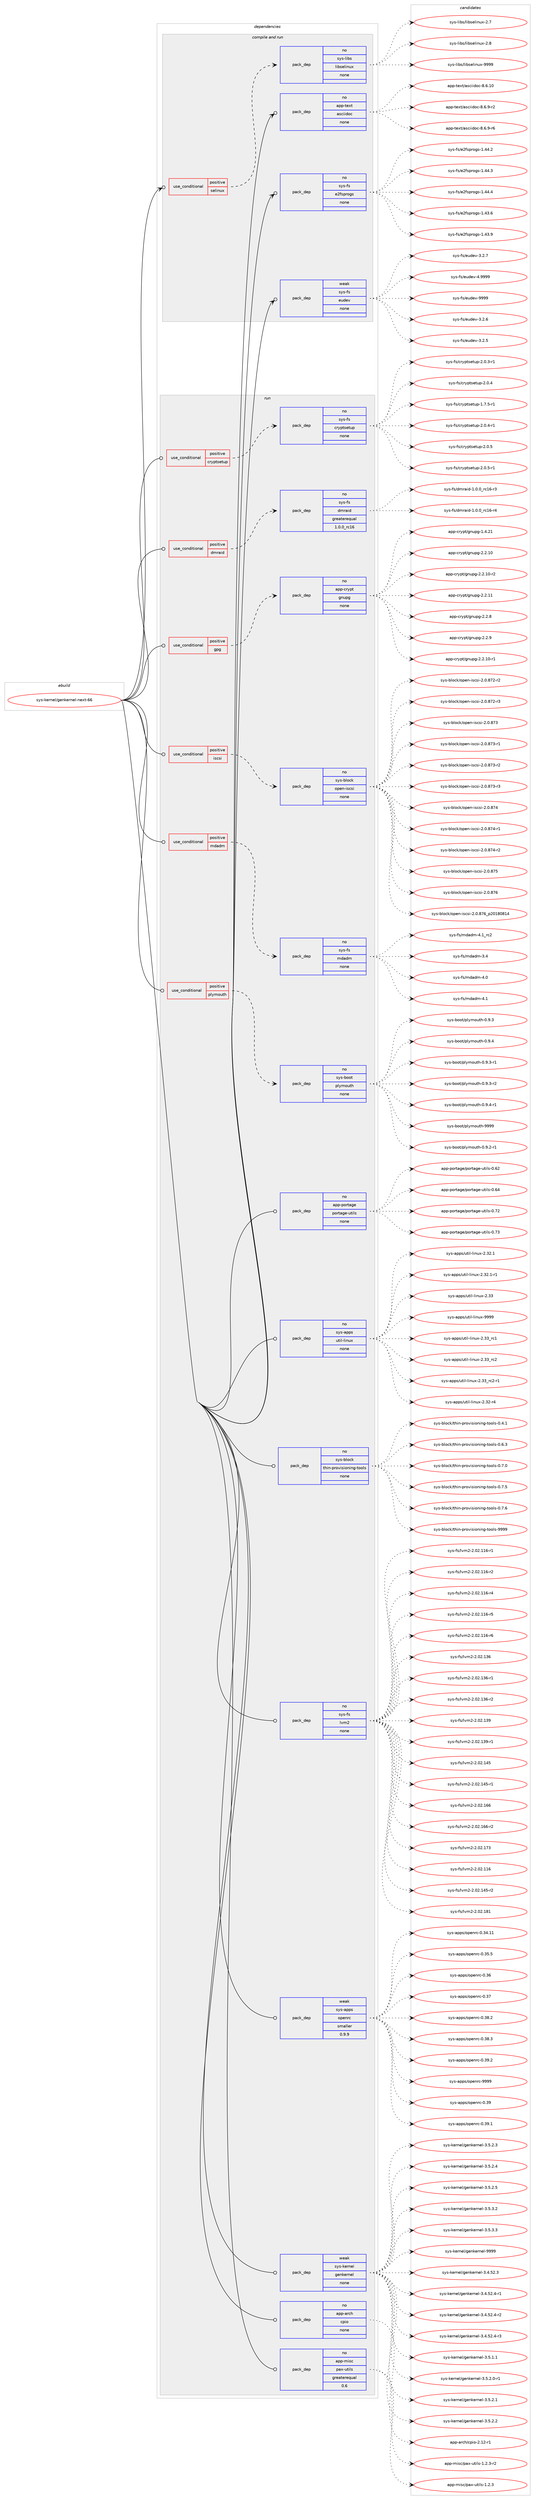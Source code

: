 digraph prolog {

# *************
# Graph options
# *************

newrank=true;
concentrate=true;
compound=true;
graph [rankdir=LR,fontname=Helvetica,fontsize=10,ranksep=1.5];#, ranksep=2.5, nodesep=0.2];
edge  [arrowhead=vee];
node  [fontname=Helvetica,fontsize=10];

# **********
# The ebuild
# **********

subgraph cluster_leftcol {
color=gray;
rank=same;
label=<<i>ebuild</i>>;
id [label="sys-kernel/genkernel-next-66", color=red, width=4, href="../sys-kernel/genkernel-next-66.svg"];
}

# ****************
# The dependencies
# ****************

subgraph cluster_midcol {
color=gray;
label=<<i>dependencies</i>>;
subgraph cluster_compile {
fillcolor="#eeeeee";
style=filled;
label=<<i>compile</i>>;
}
subgraph cluster_compileandrun {
fillcolor="#eeeeee";
style=filled;
label=<<i>compile and run</i>>;
subgraph cond1283 {
dependency7284 [label=<<TABLE BORDER="0" CELLBORDER="1" CELLSPACING="0" CELLPADDING="4"><TR><TD ROWSPAN="3" CELLPADDING="10">use_conditional</TD></TR><TR><TD>positive</TD></TR><TR><TD>selinux</TD></TR></TABLE>>, shape=none, color=red];
subgraph pack5817 {
dependency7285 [label=<<TABLE BORDER="0" CELLBORDER="1" CELLSPACING="0" CELLPADDING="4" WIDTH="220"><TR><TD ROWSPAN="6" CELLPADDING="30">pack_dep</TD></TR><TR><TD WIDTH="110">no</TD></TR><TR><TD>sys-libs</TD></TR><TR><TD>libselinux</TD></TR><TR><TD>none</TD></TR><TR><TD></TD></TR></TABLE>>, shape=none, color=blue];
}
dependency7284:e -> dependency7285:w [weight=20,style="dashed",arrowhead="vee"];
}
id:e -> dependency7284:w [weight=20,style="solid",arrowhead="odotvee"];
subgraph pack5818 {
dependency7286 [label=<<TABLE BORDER="0" CELLBORDER="1" CELLSPACING="0" CELLPADDING="4" WIDTH="220"><TR><TD ROWSPAN="6" CELLPADDING="30">pack_dep</TD></TR><TR><TD WIDTH="110">no</TD></TR><TR><TD>app-text</TD></TR><TR><TD>asciidoc</TD></TR><TR><TD>none</TD></TR><TR><TD></TD></TR></TABLE>>, shape=none, color=blue];
}
id:e -> dependency7286:w [weight=20,style="solid",arrowhead="odotvee"];
subgraph pack5819 {
dependency7287 [label=<<TABLE BORDER="0" CELLBORDER="1" CELLSPACING="0" CELLPADDING="4" WIDTH="220"><TR><TD ROWSPAN="6" CELLPADDING="30">pack_dep</TD></TR><TR><TD WIDTH="110">no</TD></TR><TR><TD>sys-fs</TD></TR><TR><TD>e2fsprogs</TD></TR><TR><TD>none</TD></TR><TR><TD></TD></TR></TABLE>>, shape=none, color=blue];
}
id:e -> dependency7287:w [weight=20,style="solid",arrowhead="odotvee"];
subgraph pack5820 {
dependency7288 [label=<<TABLE BORDER="0" CELLBORDER="1" CELLSPACING="0" CELLPADDING="4" WIDTH="220"><TR><TD ROWSPAN="6" CELLPADDING="30">pack_dep</TD></TR><TR><TD WIDTH="110">weak</TD></TR><TR><TD>sys-fs</TD></TR><TR><TD>eudev</TD></TR><TR><TD>none</TD></TR><TR><TD></TD></TR></TABLE>>, shape=none, color=blue];
}
id:e -> dependency7288:w [weight=20,style="solid",arrowhead="odotvee"];
}
subgraph cluster_run {
fillcolor="#eeeeee";
style=filled;
label=<<i>run</i>>;
subgraph cond1284 {
dependency7289 [label=<<TABLE BORDER="0" CELLBORDER="1" CELLSPACING="0" CELLPADDING="4"><TR><TD ROWSPAN="3" CELLPADDING="10">use_conditional</TD></TR><TR><TD>positive</TD></TR><TR><TD>cryptsetup</TD></TR></TABLE>>, shape=none, color=red];
subgraph pack5821 {
dependency7290 [label=<<TABLE BORDER="0" CELLBORDER="1" CELLSPACING="0" CELLPADDING="4" WIDTH="220"><TR><TD ROWSPAN="6" CELLPADDING="30">pack_dep</TD></TR><TR><TD WIDTH="110">no</TD></TR><TR><TD>sys-fs</TD></TR><TR><TD>cryptsetup</TD></TR><TR><TD>none</TD></TR><TR><TD></TD></TR></TABLE>>, shape=none, color=blue];
}
dependency7289:e -> dependency7290:w [weight=20,style="dashed",arrowhead="vee"];
}
id:e -> dependency7289:w [weight=20,style="solid",arrowhead="odot"];
subgraph cond1285 {
dependency7291 [label=<<TABLE BORDER="0" CELLBORDER="1" CELLSPACING="0" CELLPADDING="4"><TR><TD ROWSPAN="3" CELLPADDING="10">use_conditional</TD></TR><TR><TD>positive</TD></TR><TR><TD>dmraid</TD></TR></TABLE>>, shape=none, color=red];
subgraph pack5822 {
dependency7292 [label=<<TABLE BORDER="0" CELLBORDER="1" CELLSPACING="0" CELLPADDING="4" WIDTH="220"><TR><TD ROWSPAN="6" CELLPADDING="30">pack_dep</TD></TR><TR><TD WIDTH="110">no</TD></TR><TR><TD>sys-fs</TD></TR><TR><TD>dmraid</TD></TR><TR><TD>greaterequal</TD></TR><TR><TD>1.0.0_rc16</TD></TR></TABLE>>, shape=none, color=blue];
}
dependency7291:e -> dependency7292:w [weight=20,style="dashed",arrowhead="vee"];
}
id:e -> dependency7291:w [weight=20,style="solid",arrowhead="odot"];
subgraph cond1286 {
dependency7293 [label=<<TABLE BORDER="0" CELLBORDER="1" CELLSPACING="0" CELLPADDING="4"><TR><TD ROWSPAN="3" CELLPADDING="10">use_conditional</TD></TR><TR><TD>positive</TD></TR><TR><TD>gpg</TD></TR></TABLE>>, shape=none, color=red];
subgraph pack5823 {
dependency7294 [label=<<TABLE BORDER="0" CELLBORDER="1" CELLSPACING="0" CELLPADDING="4" WIDTH="220"><TR><TD ROWSPAN="6" CELLPADDING="30">pack_dep</TD></TR><TR><TD WIDTH="110">no</TD></TR><TR><TD>app-crypt</TD></TR><TR><TD>gnupg</TD></TR><TR><TD>none</TD></TR><TR><TD></TD></TR></TABLE>>, shape=none, color=blue];
}
dependency7293:e -> dependency7294:w [weight=20,style="dashed",arrowhead="vee"];
}
id:e -> dependency7293:w [weight=20,style="solid",arrowhead="odot"];
subgraph cond1287 {
dependency7295 [label=<<TABLE BORDER="0" CELLBORDER="1" CELLSPACING="0" CELLPADDING="4"><TR><TD ROWSPAN="3" CELLPADDING="10">use_conditional</TD></TR><TR><TD>positive</TD></TR><TR><TD>iscsi</TD></TR></TABLE>>, shape=none, color=red];
subgraph pack5824 {
dependency7296 [label=<<TABLE BORDER="0" CELLBORDER="1" CELLSPACING="0" CELLPADDING="4" WIDTH="220"><TR><TD ROWSPAN="6" CELLPADDING="30">pack_dep</TD></TR><TR><TD WIDTH="110">no</TD></TR><TR><TD>sys-block</TD></TR><TR><TD>open-iscsi</TD></TR><TR><TD>none</TD></TR><TR><TD></TD></TR></TABLE>>, shape=none, color=blue];
}
dependency7295:e -> dependency7296:w [weight=20,style="dashed",arrowhead="vee"];
}
id:e -> dependency7295:w [weight=20,style="solid",arrowhead="odot"];
subgraph cond1288 {
dependency7297 [label=<<TABLE BORDER="0" CELLBORDER="1" CELLSPACING="0" CELLPADDING="4"><TR><TD ROWSPAN="3" CELLPADDING="10">use_conditional</TD></TR><TR><TD>positive</TD></TR><TR><TD>mdadm</TD></TR></TABLE>>, shape=none, color=red];
subgraph pack5825 {
dependency7298 [label=<<TABLE BORDER="0" CELLBORDER="1" CELLSPACING="0" CELLPADDING="4" WIDTH="220"><TR><TD ROWSPAN="6" CELLPADDING="30">pack_dep</TD></TR><TR><TD WIDTH="110">no</TD></TR><TR><TD>sys-fs</TD></TR><TR><TD>mdadm</TD></TR><TR><TD>none</TD></TR><TR><TD></TD></TR></TABLE>>, shape=none, color=blue];
}
dependency7297:e -> dependency7298:w [weight=20,style="dashed",arrowhead="vee"];
}
id:e -> dependency7297:w [weight=20,style="solid",arrowhead="odot"];
subgraph cond1289 {
dependency7299 [label=<<TABLE BORDER="0" CELLBORDER="1" CELLSPACING="0" CELLPADDING="4"><TR><TD ROWSPAN="3" CELLPADDING="10">use_conditional</TD></TR><TR><TD>positive</TD></TR><TR><TD>plymouth</TD></TR></TABLE>>, shape=none, color=red];
subgraph pack5826 {
dependency7300 [label=<<TABLE BORDER="0" CELLBORDER="1" CELLSPACING="0" CELLPADDING="4" WIDTH="220"><TR><TD ROWSPAN="6" CELLPADDING="30">pack_dep</TD></TR><TR><TD WIDTH="110">no</TD></TR><TR><TD>sys-boot</TD></TR><TR><TD>plymouth</TD></TR><TR><TD>none</TD></TR><TR><TD></TD></TR></TABLE>>, shape=none, color=blue];
}
dependency7299:e -> dependency7300:w [weight=20,style="dashed",arrowhead="vee"];
}
id:e -> dependency7299:w [weight=20,style="solid",arrowhead="odot"];
subgraph pack5827 {
dependency7301 [label=<<TABLE BORDER="0" CELLBORDER="1" CELLSPACING="0" CELLPADDING="4" WIDTH="220"><TR><TD ROWSPAN="6" CELLPADDING="30">pack_dep</TD></TR><TR><TD WIDTH="110">no</TD></TR><TR><TD>app-arch</TD></TR><TR><TD>cpio</TD></TR><TR><TD>none</TD></TR><TR><TD></TD></TR></TABLE>>, shape=none, color=blue];
}
id:e -> dependency7301:w [weight=20,style="solid",arrowhead="odot"];
subgraph pack5828 {
dependency7302 [label=<<TABLE BORDER="0" CELLBORDER="1" CELLSPACING="0" CELLPADDING="4" WIDTH="220"><TR><TD ROWSPAN="6" CELLPADDING="30">pack_dep</TD></TR><TR><TD WIDTH="110">no</TD></TR><TR><TD>app-misc</TD></TR><TR><TD>pax-utils</TD></TR><TR><TD>greaterequal</TD></TR><TR><TD>0.6</TD></TR></TABLE>>, shape=none, color=blue];
}
id:e -> dependency7302:w [weight=20,style="solid",arrowhead="odot"];
subgraph pack5829 {
dependency7303 [label=<<TABLE BORDER="0" CELLBORDER="1" CELLSPACING="0" CELLPADDING="4" WIDTH="220"><TR><TD ROWSPAN="6" CELLPADDING="30">pack_dep</TD></TR><TR><TD WIDTH="110">no</TD></TR><TR><TD>app-portage</TD></TR><TR><TD>portage-utils</TD></TR><TR><TD>none</TD></TR><TR><TD></TD></TR></TABLE>>, shape=none, color=blue];
}
id:e -> dependency7303:w [weight=20,style="solid",arrowhead="odot"];
subgraph pack5830 {
dependency7304 [label=<<TABLE BORDER="0" CELLBORDER="1" CELLSPACING="0" CELLPADDING="4" WIDTH="220"><TR><TD ROWSPAN="6" CELLPADDING="30">pack_dep</TD></TR><TR><TD WIDTH="110">no</TD></TR><TR><TD>sys-apps</TD></TR><TR><TD>util-linux</TD></TR><TR><TD>none</TD></TR><TR><TD></TD></TR></TABLE>>, shape=none, color=blue];
}
id:e -> dependency7304:w [weight=20,style="solid",arrowhead="odot"];
subgraph pack5831 {
dependency7305 [label=<<TABLE BORDER="0" CELLBORDER="1" CELLSPACING="0" CELLPADDING="4" WIDTH="220"><TR><TD ROWSPAN="6" CELLPADDING="30">pack_dep</TD></TR><TR><TD WIDTH="110">no</TD></TR><TR><TD>sys-block</TD></TR><TR><TD>thin-provisioning-tools</TD></TR><TR><TD>none</TD></TR><TR><TD></TD></TR></TABLE>>, shape=none, color=blue];
}
id:e -> dependency7305:w [weight=20,style="solid",arrowhead="odot"];
subgraph pack5832 {
dependency7306 [label=<<TABLE BORDER="0" CELLBORDER="1" CELLSPACING="0" CELLPADDING="4" WIDTH="220"><TR><TD ROWSPAN="6" CELLPADDING="30">pack_dep</TD></TR><TR><TD WIDTH="110">no</TD></TR><TR><TD>sys-fs</TD></TR><TR><TD>lvm2</TD></TR><TR><TD>none</TD></TR><TR><TD></TD></TR></TABLE>>, shape=none, color=blue];
}
id:e -> dependency7306:w [weight=20,style="solid",arrowhead="odot"];
subgraph pack5833 {
dependency7307 [label=<<TABLE BORDER="0" CELLBORDER="1" CELLSPACING="0" CELLPADDING="4" WIDTH="220"><TR><TD ROWSPAN="6" CELLPADDING="30">pack_dep</TD></TR><TR><TD WIDTH="110">weak</TD></TR><TR><TD>sys-apps</TD></TR><TR><TD>openrc</TD></TR><TR><TD>smaller</TD></TR><TR><TD>0.9.9</TD></TR></TABLE>>, shape=none, color=blue];
}
id:e -> dependency7307:w [weight=20,style="solid",arrowhead="odot"];
subgraph pack5834 {
dependency7308 [label=<<TABLE BORDER="0" CELLBORDER="1" CELLSPACING="0" CELLPADDING="4" WIDTH="220"><TR><TD ROWSPAN="6" CELLPADDING="30">pack_dep</TD></TR><TR><TD WIDTH="110">weak</TD></TR><TR><TD>sys-kernel</TD></TR><TR><TD>genkernel</TD></TR><TR><TD>none</TD></TR><TR><TD></TD></TR></TABLE>>, shape=none, color=blue];
}
id:e -> dependency7308:w [weight=20,style="solid",arrowhead="odot"];
}
}

# **************
# The candidates
# **************

subgraph cluster_choices {
rank=same;
color=gray;
label=<<i>candidates</i>>;

subgraph choice5817 {
color=black;
nodesep=1;
choice1151211154510810598115471081059811510110810511011712045504655 [label="sys-libs/libselinux-2.7", color=red, width=4,href="../sys-libs/libselinux-2.7.svg"];
choice1151211154510810598115471081059811510110810511011712045504656 [label="sys-libs/libselinux-2.8", color=red, width=4,href="../sys-libs/libselinux-2.8.svg"];
choice115121115451081059811547108105981151011081051101171204557575757 [label="sys-libs/libselinux-9999", color=red, width=4,href="../sys-libs/libselinux-9999.svg"];
dependency7285:e -> choice1151211154510810598115471081059811510110810511011712045504655:w [style=dotted,weight="100"];
dependency7285:e -> choice1151211154510810598115471081059811510110810511011712045504656:w [style=dotted,weight="100"];
dependency7285:e -> choice115121115451081059811547108105981151011081051101171204557575757:w [style=dotted,weight="100"];
}
subgraph choice5818 {
color=black;
nodesep=1;
choice97112112451161011201164797115991051051001119945564654464948 [label="app-text/asciidoc-8.6.10", color=red, width=4,href="../app-text/asciidoc-8.6.10.svg"];
choice9711211245116101120116479711599105105100111994556465446574511450 [label="app-text/asciidoc-8.6.9-r2", color=red, width=4,href="../app-text/asciidoc-8.6.9-r2.svg"];
choice9711211245116101120116479711599105105100111994556465446574511454 [label="app-text/asciidoc-8.6.9-r6", color=red, width=4,href="../app-text/asciidoc-8.6.9-r6.svg"];
dependency7286:e -> choice97112112451161011201164797115991051051001119945564654464948:w [style=dotted,weight="100"];
dependency7286:e -> choice9711211245116101120116479711599105105100111994556465446574511450:w [style=dotted,weight="100"];
dependency7286:e -> choice9711211245116101120116479711599105105100111994556465446574511454:w [style=dotted,weight="100"];
}
subgraph choice5819 {
color=black;
nodesep=1;
choice11512111545102115471015010211511211411110311545494652514654 [label="sys-fs/e2fsprogs-1.43.6", color=red, width=4,href="../sys-fs/e2fsprogs-1.43.6.svg"];
choice11512111545102115471015010211511211411110311545494652514657 [label="sys-fs/e2fsprogs-1.43.9", color=red, width=4,href="../sys-fs/e2fsprogs-1.43.9.svg"];
choice11512111545102115471015010211511211411110311545494652524650 [label="sys-fs/e2fsprogs-1.44.2", color=red, width=4,href="../sys-fs/e2fsprogs-1.44.2.svg"];
choice11512111545102115471015010211511211411110311545494652524651 [label="sys-fs/e2fsprogs-1.44.3", color=red, width=4,href="../sys-fs/e2fsprogs-1.44.3.svg"];
choice11512111545102115471015010211511211411110311545494652524652 [label="sys-fs/e2fsprogs-1.44.4", color=red, width=4,href="../sys-fs/e2fsprogs-1.44.4.svg"];
dependency7287:e -> choice11512111545102115471015010211511211411110311545494652514654:w [style=dotted,weight="100"];
dependency7287:e -> choice11512111545102115471015010211511211411110311545494652514657:w [style=dotted,weight="100"];
dependency7287:e -> choice11512111545102115471015010211511211411110311545494652524650:w [style=dotted,weight="100"];
dependency7287:e -> choice11512111545102115471015010211511211411110311545494652524651:w [style=dotted,weight="100"];
dependency7287:e -> choice11512111545102115471015010211511211411110311545494652524652:w [style=dotted,weight="100"];
}
subgraph choice5820 {
color=black;
nodesep=1;
choice1151211154510211547101117100101118455146504654 [label="sys-fs/eudev-3.2.6", color=red, width=4,href="../sys-fs/eudev-3.2.6.svg"];
choice1151211154510211547101117100101118455146504653 [label="sys-fs/eudev-3.2.5", color=red, width=4,href="../sys-fs/eudev-3.2.5.svg"];
choice1151211154510211547101117100101118455146504655 [label="sys-fs/eudev-3.2.7", color=red, width=4,href="../sys-fs/eudev-3.2.7.svg"];
choice115121115451021154710111710010111845524657575757 [label="sys-fs/eudev-4.9999", color=red, width=4,href="../sys-fs/eudev-4.9999.svg"];
choice11512111545102115471011171001011184557575757 [label="sys-fs/eudev-9999", color=red, width=4,href="../sys-fs/eudev-9999.svg"];
dependency7288:e -> choice1151211154510211547101117100101118455146504654:w [style=dotted,weight="100"];
dependency7288:e -> choice1151211154510211547101117100101118455146504653:w [style=dotted,weight="100"];
dependency7288:e -> choice1151211154510211547101117100101118455146504655:w [style=dotted,weight="100"];
dependency7288:e -> choice115121115451021154710111710010111845524657575757:w [style=dotted,weight="100"];
dependency7288:e -> choice11512111545102115471011171001011184557575757:w [style=dotted,weight="100"];
}
subgraph choice5821 {
color=black;
nodesep=1;
choice1151211154510211547991141211121161151011161171124550464846514511449 [label="sys-fs/cryptsetup-2.0.3-r1", color=red, width=4,href="../sys-fs/cryptsetup-2.0.3-r1.svg"];
choice115121115451021154799114121112116115101116117112455046484652 [label="sys-fs/cryptsetup-2.0.4", color=red, width=4,href="../sys-fs/cryptsetup-2.0.4.svg"];
choice1151211154510211547991141211121161151011161171124549465546534511449 [label="sys-fs/cryptsetup-1.7.5-r1", color=red, width=4,href="../sys-fs/cryptsetup-1.7.5-r1.svg"];
choice1151211154510211547991141211121161151011161171124550464846524511449 [label="sys-fs/cryptsetup-2.0.4-r1", color=red, width=4,href="../sys-fs/cryptsetup-2.0.4-r1.svg"];
choice115121115451021154799114121112116115101116117112455046484653 [label="sys-fs/cryptsetup-2.0.5", color=red, width=4,href="../sys-fs/cryptsetup-2.0.5.svg"];
choice1151211154510211547991141211121161151011161171124550464846534511449 [label="sys-fs/cryptsetup-2.0.5-r1", color=red, width=4,href="../sys-fs/cryptsetup-2.0.5-r1.svg"];
dependency7290:e -> choice1151211154510211547991141211121161151011161171124550464846514511449:w [style=dotted,weight="100"];
dependency7290:e -> choice115121115451021154799114121112116115101116117112455046484652:w [style=dotted,weight="100"];
dependency7290:e -> choice1151211154510211547991141211121161151011161171124549465546534511449:w [style=dotted,weight="100"];
dependency7290:e -> choice1151211154510211547991141211121161151011161171124550464846524511449:w [style=dotted,weight="100"];
dependency7290:e -> choice115121115451021154799114121112116115101116117112455046484653:w [style=dotted,weight="100"];
dependency7290:e -> choice1151211154510211547991141211121161151011161171124550464846534511449:w [style=dotted,weight="100"];
}
subgraph choice5822 {
color=black;
nodesep=1;
choice115121115451021154710010911497105100454946484648951149949544511451 [label="sys-fs/dmraid-1.0.0_rc16-r3", color=red, width=4,href="../sys-fs/dmraid-1.0.0_rc16-r3.svg"];
choice115121115451021154710010911497105100454946484648951149949544511452 [label="sys-fs/dmraid-1.0.0_rc16-r4", color=red, width=4,href="../sys-fs/dmraid-1.0.0_rc16-r4.svg"];
dependency7292:e -> choice115121115451021154710010911497105100454946484648951149949544511451:w [style=dotted,weight="100"];
dependency7292:e -> choice115121115451021154710010911497105100454946484648951149949544511452:w [style=dotted,weight="100"];
}
subgraph choice5823 {
color=black;
nodesep=1;
choice97112112459911412111211647103110117112103455046504649484511449 [label="app-crypt/gnupg-2.2.10-r1", color=red, width=4,href="../app-crypt/gnupg-2.2.10-r1.svg"];
choice9711211245991141211121164710311011711210345494652465049 [label="app-crypt/gnupg-1.4.21", color=red, width=4,href="../app-crypt/gnupg-1.4.21.svg"];
choice9711211245991141211121164710311011711210345504650464948 [label="app-crypt/gnupg-2.2.10", color=red, width=4,href="../app-crypt/gnupg-2.2.10.svg"];
choice97112112459911412111211647103110117112103455046504649484511450 [label="app-crypt/gnupg-2.2.10-r2", color=red, width=4,href="../app-crypt/gnupg-2.2.10-r2.svg"];
choice9711211245991141211121164710311011711210345504650464949 [label="app-crypt/gnupg-2.2.11", color=red, width=4,href="../app-crypt/gnupg-2.2.11.svg"];
choice97112112459911412111211647103110117112103455046504656 [label="app-crypt/gnupg-2.2.8", color=red, width=4,href="../app-crypt/gnupg-2.2.8.svg"];
choice97112112459911412111211647103110117112103455046504657 [label="app-crypt/gnupg-2.2.9", color=red, width=4,href="../app-crypt/gnupg-2.2.9.svg"];
dependency7294:e -> choice97112112459911412111211647103110117112103455046504649484511449:w [style=dotted,weight="100"];
dependency7294:e -> choice9711211245991141211121164710311011711210345494652465049:w [style=dotted,weight="100"];
dependency7294:e -> choice9711211245991141211121164710311011711210345504650464948:w [style=dotted,weight="100"];
dependency7294:e -> choice97112112459911412111211647103110117112103455046504649484511450:w [style=dotted,weight="100"];
dependency7294:e -> choice9711211245991141211121164710311011711210345504650464949:w [style=dotted,weight="100"];
dependency7294:e -> choice97112112459911412111211647103110117112103455046504656:w [style=dotted,weight="100"];
dependency7294:e -> choice97112112459911412111211647103110117112103455046504657:w [style=dotted,weight="100"];
}
subgraph choice5824 {
color=black;
nodesep=1;
choice11512111545981081119910747111112101110451051159911510545504648465655504511450 [label="sys-block/open-iscsi-2.0.872-r2", color=red, width=4,href="../sys-block/open-iscsi-2.0.872-r2.svg"];
choice11512111545981081119910747111112101110451051159911510545504648465655504511451 [label="sys-block/open-iscsi-2.0.872-r3", color=red, width=4,href="../sys-block/open-iscsi-2.0.872-r3.svg"];
choice1151211154598108111991074711111210111045105115991151054550464846565551 [label="sys-block/open-iscsi-2.0.873", color=red, width=4,href="../sys-block/open-iscsi-2.0.873.svg"];
choice11512111545981081119910747111112101110451051159911510545504648465655514511449 [label="sys-block/open-iscsi-2.0.873-r1", color=red, width=4,href="../sys-block/open-iscsi-2.0.873-r1.svg"];
choice11512111545981081119910747111112101110451051159911510545504648465655514511450 [label="sys-block/open-iscsi-2.0.873-r2", color=red, width=4,href="../sys-block/open-iscsi-2.0.873-r2.svg"];
choice11512111545981081119910747111112101110451051159911510545504648465655514511451 [label="sys-block/open-iscsi-2.0.873-r3", color=red, width=4,href="../sys-block/open-iscsi-2.0.873-r3.svg"];
choice1151211154598108111991074711111210111045105115991151054550464846565552 [label="sys-block/open-iscsi-2.0.874", color=red, width=4,href="../sys-block/open-iscsi-2.0.874.svg"];
choice11512111545981081119910747111112101110451051159911510545504648465655524511449 [label="sys-block/open-iscsi-2.0.874-r1", color=red, width=4,href="../sys-block/open-iscsi-2.0.874-r1.svg"];
choice11512111545981081119910747111112101110451051159911510545504648465655524511450 [label="sys-block/open-iscsi-2.0.874-r2", color=red, width=4,href="../sys-block/open-iscsi-2.0.874-r2.svg"];
choice1151211154598108111991074711111210111045105115991151054550464846565553 [label="sys-block/open-iscsi-2.0.875", color=red, width=4,href="../sys-block/open-iscsi-2.0.875.svg"];
choice1151211154598108111991074711111210111045105115991151054550464846565554 [label="sys-block/open-iscsi-2.0.876", color=red, width=4,href="../sys-block/open-iscsi-2.0.876.svg"];
choice1151211154598108111991074711111210111045105115991151054550464846565554951125048495648564952 [label="sys-block/open-iscsi-2.0.876_p20180814", color=red, width=4,href="../sys-block/open-iscsi-2.0.876_p20180814.svg"];
dependency7296:e -> choice11512111545981081119910747111112101110451051159911510545504648465655504511450:w [style=dotted,weight="100"];
dependency7296:e -> choice11512111545981081119910747111112101110451051159911510545504648465655504511451:w [style=dotted,weight="100"];
dependency7296:e -> choice1151211154598108111991074711111210111045105115991151054550464846565551:w [style=dotted,weight="100"];
dependency7296:e -> choice11512111545981081119910747111112101110451051159911510545504648465655514511449:w [style=dotted,weight="100"];
dependency7296:e -> choice11512111545981081119910747111112101110451051159911510545504648465655514511450:w [style=dotted,weight="100"];
dependency7296:e -> choice11512111545981081119910747111112101110451051159911510545504648465655514511451:w [style=dotted,weight="100"];
dependency7296:e -> choice1151211154598108111991074711111210111045105115991151054550464846565552:w [style=dotted,weight="100"];
dependency7296:e -> choice11512111545981081119910747111112101110451051159911510545504648465655524511449:w [style=dotted,weight="100"];
dependency7296:e -> choice11512111545981081119910747111112101110451051159911510545504648465655524511450:w [style=dotted,weight="100"];
dependency7296:e -> choice1151211154598108111991074711111210111045105115991151054550464846565553:w [style=dotted,weight="100"];
dependency7296:e -> choice1151211154598108111991074711111210111045105115991151054550464846565554:w [style=dotted,weight="100"];
dependency7296:e -> choice1151211154598108111991074711111210111045105115991151054550464846565554951125048495648564952:w [style=dotted,weight="100"];
}
subgraph choice5825 {
color=black;
nodesep=1;
choice11512111545102115471091009710010945524649951149950 [label="sys-fs/mdadm-4.1_rc2", color=red, width=4,href="../sys-fs/mdadm-4.1_rc2.svg"];
choice11512111545102115471091009710010945514652 [label="sys-fs/mdadm-3.4", color=red, width=4,href="../sys-fs/mdadm-3.4.svg"];
choice11512111545102115471091009710010945524648 [label="sys-fs/mdadm-4.0", color=red, width=4,href="../sys-fs/mdadm-4.0.svg"];
choice11512111545102115471091009710010945524649 [label="sys-fs/mdadm-4.1", color=red, width=4,href="../sys-fs/mdadm-4.1.svg"];
dependency7298:e -> choice11512111545102115471091009710010945524649951149950:w [style=dotted,weight="100"];
dependency7298:e -> choice11512111545102115471091009710010945514652:w [style=dotted,weight="100"];
dependency7298:e -> choice11512111545102115471091009710010945524648:w [style=dotted,weight="100"];
dependency7298:e -> choice11512111545102115471091009710010945524649:w [style=dotted,weight="100"];
}
subgraph choice5826 {
color=black;
nodesep=1;
choice1151211154598111111116471121081211091111171161044548465746504511449 [label="sys-boot/plymouth-0.9.2-r1", color=red, width=4,href="../sys-boot/plymouth-0.9.2-r1.svg"];
choice115121115459811111111647112108121109111117116104454846574651 [label="sys-boot/plymouth-0.9.3", color=red, width=4,href="../sys-boot/plymouth-0.9.3.svg"];
choice115121115459811111111647112108121109111117116104454846574652 [label="sys-boot/plymouth-0.9.4", color=red, width=4,href="../sys-boot/plymouth-0.9.4.svg"];
choice1151211154598111111116471121081211091111171161044548465746514511449 [label="sys-boot/plymouth-0.9.3-r1", color=red, width=4,href="../sys-boot/plymouth-0.9.3-r1.svg"];
choice1151211154598111111116471121081211091111171161044548465746514511450 [label="sys-boot/plymouth-0.9.3-r2", color=red, width=4,href="../sys-boot/plymouth-0.9.3-r2.svg"];
choice1151211154598111111116471121081211091111171161044548465746524511449 [label="sys-boot/plymouth-0.9.4-r1", color=red, width=4,href="../sys-boot/plymouth-0.9.4-r1.svg"];
choice1151211154598111111116471121081211091111171161044557575757 [label="sys-boot/plymouth-9999", color=red, width=4,href="../sys-boot/plymouth-9999.svg"];
dependency7300:e -> choice1151211154598111111116471121081211091111171161044548465746504511449:w [style=dotted,weight="100"];
dependency7300:e -> choice115121115459811111111647112108121109111117116104454846574651:w [style=dotted,weight="100"];
dependency7300:e -> choice115121115459811111111647112108121109111117116104454846574652:w [style=dotted,weight="100"];
dependency7300:e -> choice1151211154598111111116471121081211091111171161044548465746514511449:w [style=dotted,weight="100"];
dependency7300:e -> choice1151211154598111111116471121081211091111171161044548465746514511450:w [style=dotted,weight="100"];
dependency7300:e -> choice1151211154598111111116471121081211091111171161044548465746524511449:w [style=dotted,weight="100"];
dependency7300:e -> choice1151211154598111111116471121081211091111171161044557575757:w [style=dotted,weight="100"];
}
subgraph choice5827 {
color=black;
nodesep=1;
choice97112112459711499104479911210511145504649504511449 [label="app-arch/cpio-2.12-r1", color=red, width=4,href="../app-arch/cpio-2.12-r1.svg"];
dependency7301:e -> choice97112112459711499104479911210511145504649504511449:w [style=dotted,weight="100"];
}
subgraph choice5828 {
color=black;
nodesep=1;
choice971121124510910511599471129712045117116105108115454946504651 [label="app-misc/pax-utils-1.2.3", color=red, width=4,href="../app-misc/pax-utils-1.2.3.svg"];
choice9711211245109105115994711297120451171161051081154549465046514511450 [label="app-misc/pax-utils-1.2.3-r2", color=red, width=4,href="../app-misc/pax-utils-1.2.3-r2.svg"];
dependency7302:e -> choice971121124510910511599471129712045117116105108115454946504651:w [style=dotted,weight="100"];
dependency7302:e -> choice9711211245109105115994711297120451171161051081154549465046514511450:w [style=dotted,weight="100"];
}
subgraph choice5829 {
color=black;
nodesep=1;
choice9711211245112111114116971031014711211111411697103101451171161051081154548465450 [label="app-portage/portage-utils-0.62", color=red, width=4,href="../app-portage/portage-utils-0.62.svg"];
choice9711211245112111114116971031014711211111411697103101451171161051081154548465452 [label="app-portage/portage-utils-0.64", color=red, width=4,href="../app-portage/portage-utils-0.64.svg"];
choice9711211245112111114116971031014711211111411697103101451171161051081154548465550 [label="app-portage/portage-utils-0.72", color=red, width=4,href="../app-portage/portage-utils-0.72.svg"];
choice9711211245112111114116971031014711211111411697103101451171161051081154548465551 [label="app-portage/portage-utils-0.73", color=red, width=4,href="../app-portage/portage-utils-0.73.svg"];
dependency7303:e -> choice9711211245112111114116971031014711211111411697103101451171161051081154548465450:w [style=dotted,weight="100"];
dependency7303:e -> choice9711211245112111114116971031014711211111411697103101451171161051081154548465452:w [style=dotted,weight="100"];
dependency7303:e -> choice9711211245112111114116971031014711211111411697103101451171161051081154548465550:w [style=dotted,weight="100"];
dependency7303:e -> choice9711211245112111114116971031014711211111411697103101451171161051081154548465551:w [style=dotted,weight="100"];
}
subgraph choice5830 {
color=black;
nodesep=1;
choice115121115459711211211547117116105108451081051101171204550465151951149949 [label="sys-apps/util-linux-2.33_rc1", color=red, width=4,href="../sys-apps/util-linux-2.33_rc1.svg"];
choice115121115459711211211547117116105108451081051101171204550465151951149950 [label="sys-apps/util-linux-2.33_rc2", color=red, width=4,href="../sys-apps/util-linux-2.33_rc2.svg"];
choice1151211154597112112115471171161051084510810511011712045504651519511499504511449 [label="sys-apps/util-linux-2.33_rc2-r1", color=red, width=4,href="../sys-apps/util-linux-2.33_rc2-r1.svg"];
choice1151211154597112112115471171161051084510810511011712045504651504511452 [label="sys-apps/util-linux-2.32-r4", color=red, width=4,href="../sys-apps/util-linux-2.32-r4.svg"];
choice1151211154597112112115471171161051084510810511011712045504651504649 [label="sys-apps/util-linux-2.32.1", color=red, width=4,href="../sys-apps/util-linux-2.32.1.svg"];
choice11512111545971121121154711711610510845108105110117120455046515046494511449 [label="sys-apps/util-linux-2.32.1-r1", color=red, width=4,href="../sys-apps/util-linux-2.32.1-r1.svg"];
choice115121115459711211211547117116105108451081051101171204550465151 [label="sys-apps/util-linux-2.33", color=red, width=4,href="../sys-apps/util-linux-2.33.svg"];
choice115121115459711211211547117116105108451081051101171204557575757 [label="sys-apps/util-linux-9999", color=red, width=4,href="../sys-apps/util-linux-9999.svg"];
dependency7304:e -> choice115121115459711211211547117116105108451081051101171204550465151951149949:w [style=dotted,weight="100"];
dependency7304:e -> choice115121115459711211211547117116105108451081051101171204550465151951149950:w [style=dotted,weight="100"];
dependency7304:e -> choice1151211154597112112115471171161051084510810511011712045504651519511499504511449:w [style=dotted,weight="100"];
dependency7304:e -> choice1151211154597112112115471171161051084510810511011712045504651504511452:w [style=dotted,weight="100"];
dependency7304:e -> choice1151211154597112112115471171161051084510810511011712045504651504649:w [style=dotted,weight="100"];
dependency7304:e -> choice11512111545971121121154711711610510845108105110117120455046515046494511449:w [style=dotted,weight="100"];
dependency7304:e -> choice115121115459711211211547117116105108451081051101171204550465151:w [style=dotted,weight="100"];
dependency7304:e -> choice115121115459711211211547117116105108451081051101171204557575757:w [style=dotted,weight="100"];
}
subgraph choice5831 {
color=black;
nodesep=1;
choice115121115459810811199107471161041051104511211411111810511510511111010511010345116111111108115454846524649 [label="sys-block/thin-provisioning-tools-0.4.1", color=red, width=4,href="../sys-block/thin-provisioning-tools-0.4.1.svg"];
choice115121115459810811199107471161041051104511211411111810511510511111010511010345116111111108115454846544651 [label="sys-block/thin-provisioning-tools-0.6.3", color=red, width=4,href="../sys-block/thin-provisioning-tools-0.6.3.svg"];
choice115121115459810811199107471161041051104511211411111810511510511111010511010345116111111108115454846554648 [label="sys-block/thin-provisioning-tools-0.7.0", color=red, width=4,href="../sys-block/thin-provisioning-tools-0.7.0.svg"];
choice115121115459810811199107471161041051104511211411111810511510511111010511010345116111111108115454846554653 [label="sys-block/thin-provisioning-tools-0.7.5", color=red, width=4,href="../sys-block/thin-provisioning-tools-0.7.5.svg"];
choice115121115459810811199107471161041051104511211411111810511510511111010511010345116111111108115454846554654 [label="sys-block/thin-provisioning-tools-0.7.6", color=red, width=4,href="../sys-block/thin-provisioning-tools-0.7.6.svg"];
choice1151211154598108111991074711610410511045112114111118105115105111110105110103451161111111081154557575757 [label="sys-block/thin-provisioning-tools-9999", color=red, width=4,href="../sys-block/thin-provisioning-tools-9999.svg"];
dependency7305:e -> choice115121115459810811199107471161041051104511211411111810511510511111010511010345116111111108115454846524649:w [style=dotted,weight="100"];
dependency7305:e -> choice115121115459810811199107471161041051104511211411111810511510511111010511010345116111111108115454846544651:w [style=dotted,weight="100"];
dependency7305:e -> choice115121115459810811199107471161041051104511211411111810511510511111010511010345116111111108115454846554648:w [style=dotted,weight="100"];
dependency7305:e -> choice115121115459810811199107471161041051104511211411111810511510511111010511010345116111111108115454846554653:w [style=dotted,weight="100"];
dependency7305:e -> choice115121115459810811199107471161041051104511211411111810511510511111010511010345116111111108115454846554654:w [style=dotted,weight="100"];
dependency7305:e -> choice1151211154598108111991074711610410511045112114111118105115105111110105110103451161111111081154557575757:w [style=dotted,weight="100"];
}
subgraph choice5832 {
color=black;
nodesep=1;
choice1151211154510211547108118109504550464850464949544511449 [label="sys-fs/lvm2-2.02.116-r1", color=red, width=4,href="../sys-fs/lvm2-2.02.116-r1.svg"];
choice1151211154510211547108118109504550464850464949544511450 [label="sys-fs/lvm2-2.02.116-r2", color=red, width=4,href="../sys-fs/lvm2-2.02.116-r2.svg"];
choice1151211154510211547108118109504550464850464949544511452 [label="sys-fs/lvm2-2.02.116-r4", color=red, width=4,href="../sys-fs/lvm2-2.02.116-r4.svg"];
choice1151211154510211547108118109504550464850464949544511453 [label="sys-fs/lvm2-2.02.116-r5", color=red, width=4,href="../sys-fs/lvm2-2.02.116-r5.svg"];
choice1151211154510211547108118109504550464850464949544511454 [label="sys-fs/lvm2-2.02.116-r6", color=red, width=4,href="../sys-fs/lvm2-2.02.116-r6.svg"];
choice115121115451021154710811810950455046485046495154 [label="sys-fs/lvm2-2.02.136", color=red, width=4,href="../sys-fs/lvm2-2.02.136.svg"];
choice1151211154510211547108118109504550464850464951544511449 [label="sys-fs/lvm2-2.02.136-r1", color=red, width=4,href="../sys-fs/lvm2-2.02.136-r1.svg"];
choice1151211154510211547108118109504550464850464951544511450 [label="sys-fs/lvm2-2.02.136-r2", color=red, width=4,href="../sys-fs/lvm2-2.02.136-r2.svg"];
choice115121115451021154710811810950455046485046495157 [label="sys-fs/lvm2-2.02.139", color=red, width=4,href="../sys-fs/lvm2-2.02.139.svg"];
choice1151211154510211547108118109504550464850464951574511449 [label="sys-fs/lvm2-2.02.139-r1", color=red, width=4,href="../sys-fs/lvm2-2.02.139-r1.svg"];
choice115121115451021154710811810950455046485046495253 [label="sys-fs/lvm2-2.02.145", color=red, width=4,href="../sys-fs/lvm2-2.02.145.svg"];
choice1151211154510211547108118109504550464850464952534511449 [label="sys-fs/lvm2-2.02.145-r1", color=red, width=4,href="../sys-fs/lvm2-2.02.145-r1.svg"];
choice115121115451021154710811810950455046485046495454 [label="sys-fs/lvm2-2.02.166", color=red, width=4,href="../sys-fs/lvm2-2.02.166.svg"];
choice1151211154510211547108118109504550464850464954544511450 [label="sys-fs/lvm2-2.02.166-r2", color=red, width=4,href="../sys-fs/lvm2-2.02.166-r2.svg"];
choice115121115451021154710811810950455046485046495551 [label="sys-fs/lvm2-2.02.173", color=red, width=4,href="../sys-fs/lvm2-2.02.173.svg"];
choice115121115451021154710811810950455046485046494954 [label="sys-fs/lvm2-2.02.116", color=red, width=4,href="../sys-fs/lvm2-2.02.116.svg"];
choice1151211154510211547108118109504550464850464952534511450 [label="sys-fs/lvm2-2.02.145-r2", color=red, width=4,href="../sys-fs/lvm2-2.02.145-r2.svg"];
choice115121115451021154710811810950455046485046495649 [label="sys-fs/lvm2-2.02.181", color=red, width=4,href="../sys-fs/lvm2-2.02.181.svg"];
dependency7306:e -> choice1151211154510211547108118109504550464850464949544511449:w [style=dotted,weight="100"];
dependency7306:e -> choice1151211154510211547108118109504550464850464949544511450:w [style=dotted,weight="100"];
dependency7306:e -> choice1151211154510211547108118109504550464850464949544511452:w [style=dotted,weight="100"];
dependency7306:e -> choice1151211154510211547108118109504550464850464949544511453:w [style=dotted,weight="100"];
dependency7306:e -> choice1151211154510211547108118109504550464850464949544511454:w [style=dotted,weight="100"];
dependency7306:e -> choice115121115451021154710811810950455046485046495154:w [style=dotted,weight="100"];
dependency7306:e -> choice1151211154510211547108118109504550464850464951544511449:w [style=dotted,weight="100"];
dependency7306:e -> choice1151211154510211547108118109504550464850464951544511450:w [style=dotted,weight="100"];
dependency7306:e -> choice115121115451021154710811810950455046485046495157:w [style=dotted,weight="100"];
dependency7306:e -> choice1151211154510211547108118109504550464850464951574511449:w [style=dotted,weight="100"];
dependency7306:e -> choice115121115451021154710811810950455046485046495253:w [style=dotted,weight="100"];
dependency7306:e -> choice1151211154510211547108118109504550464850464952534511449:w [style=dotted,weight="100"];
dependency7306:e -> choice115121115451021154710811810950455046485046495454:w [style=dotted,weight="100"];
dependency7306:e -> choice1151211154510211547108118109504550464850464954544511450:w [style=dotted,weight="100"];
dependency7306:e -> choice115121115451021154710811810950455046485046495551:w [style=dotted,weight="100"];
dependency7306:e -> choice115121115451021154710811810950455046485046494954:w [style=dotted,weight="100"];
dependency7306:e -> choice1151211154510211547108118109504550464850464952534511450:w [style=dotted,weight="100"];
dependency7306:e -> choice115121115451021154710811810950455046485046495649:w [style=dotted,weight="100"];
}
subgraph choice5833 {
color=black;
nodesep=1;
choice115121115459711211211547111112101110114994548465157 [label="sys-apps/openrc-0.39", color=red, width=4,href="../sys-apps/openrc-0.39.svg"];
choice1151211154597112112115471111121011101149945484651574649 [label="sys-apps/openrc-0.39.1", color=red, width=4,href="../sys-apps/openrc-0.39.1.svg"];
choice115121115459711211211547111112101110114994548465152464949 [label="sys-apps/openrc-0.34.11", color=red, width=4,href="../sys-apps/openrc-0.34.11.svg"];
choice1151211154597112112115471111121011101149945484651534653 [label="sys-apps/openrc-0.35.5", color=red, width=4,href="../sys-apps/openrc-0.35.5.svg"];
choice115121115459711211211547111112101110114994548465154 [label="sys-apps/openrc-0.36", color=red, width=4,href="../sys-apps/openrc-0.36.svg"];
choice115121115459711211211547111112101110114994548465155 [label="sys-apps/openrc-0.37", color=red, width=4,href="../sys-apps/openrc-0.37.svg"];
choice1151211154597112112115471111121011101149945484651564650 [label="sys-apps/openrc-0.38.2", color=red, width=4,href="../sys-apps/openrc-0.38.2.svg"];
choice1151211154597112112115471111121011101149945484651564651 [label="sys-apps/openrc-0.38.3", color=red, width=4,href="../sys-apps/openrc-0.38.3.svg"];
choice1151211154597112112115471111121011101149945484651574650 [label="sys-apps/openrc-0.39.2", color=red, width=4,href="../sys-apps/openrc-0.39.2.svg"];
choice115121115459711211211547111112101110114994557575757 [label="sys-apps/openrc-9999", color=red, width=4,href="../sys-apps/openrc-9999.svg"];
dependency7307:e -> choice115121115459711211211547111112101110114994548465157:w [style=dotted,weight="100"];
dependency7307:e -> choice1151211154597112112115471111121011101149945484651574649:w [style=dotted,weight="100"];
dependency7307:e -> choice115121115459711211211547111112101110114994548465152464949:w [style=dotted,weight="100"];
dependency7307:e -> choice1151211154597112112115471111121011101149945484651534653:w [style=dotted,weight="100"];
dependency7307:e -> choice115121115459711211211547111112101110114994548465154:w [style=dotted,weight="100"];
dependency7307:e -> choice115121115459711211211547111112101110114994548465155:w [style=dotted,weight="100"];
dependency7307:e -> choice1151211154597112112115471111121011101149945484651564650:w [style=dotted,weight="100"];
dependency7307:e -> choice1151211154597112112115471111121011101149945484651564651:w [style=dotted,weight="100"];
dependency7307:e -> choice1151211154597112112115471111121011101149945484651574650:w [style=dotted,weight="100"];
dependency7307:e -> choice115121115459711211211547111112101110114994557575757:w [style=dotted,weight="100"];
}
subgraph choice5834 {
color=black;
nodesep=1;
choice1151211154510710111411010110847103101110107101114110101108455146524653504651 [label="sys-kernel/genkernel-3.4.52.3", color=red, width=4,href="../sys-kernel/genkernel-3.4.52.3.svg"];
choice11512111545107101114110101108471031011101071011141101011084551465246535046524511449 [label="sys-kernel/genkernel-3.4.52.4-r1", color=red, width=4,href="../sys-kernel/genkernel-3.4.52.4-r1.svg"];
choice11512111545107101114110101108471031011101071011141101011084551465246535046524511450 [label="sys-kernel/genkernel-3.4.52.4-r2", color=red, width=4,href="../sys-kernel/genkernel-3.4.52.4-r2.svg"];
choice11512111545107101114110101108471031011101071011141101011084551465246535046524511451 [label="sys-kernel/genkernel-3.4.52.4-r3", color=red, width=4,href="../sys-kernel/genkernel-3.4.52.4-r3.svg"];
choice11512111545107101114110101108471031011101071011141101011084551465346494649 [label="sys-kernel/genkernel-3.5.1.1", color=red, width=4,href="../sys-kernel/genkernel-3.5.1.1.svg"];
choice115121115451071011141101011084710310111010710111411010110845514653465046484511449 [label="sys-kernel/genkernel-3.5.2.0-r1", color=red, width=4,href="../sys-kernel/genkernel-3.5.2.0-r1.svg"];
choice11512111545107101114110101108471031011101071011141101011084551465346504649 [label="sys-kernel/genkernel-3.5.2.1", color=red, width=4,href="../sys-kernel/genkernel-3.5.2.1.svg"];
choice11512111545107101114110101108471031011101071011141101011084551465346504650 [label="sys-kernel/genkernel-3.5.2.2", color=red, width=4,href="../sys-kernel/genkernel-3.5.2.2.svg"];
choice11512111545107101114110101108471031011101071011141101011084551465346504651 [label="sys-kernel/genkernel-3.5.2.3", color=red, width=4,href="../sys-kernel/genkernel-3.5.2.3.svg"];
choice11512111545107101114110101108471031011101071011141101011084551465346504652 [label="sys-kernel/genkernel-3.5.2.4", color=red, width=4,href="../sys-kernel/genkernel-3.5.2.4.svg"];
choice11512111545107101114110101108471031011101071011141101011084551465346504653 [label="sys-kernel/genkernel-3.5.2.5", color=red, width=4,href="../sys-kernel/genkernel-3.5.2.5.svg"];
choice11512111545107101114110101108471031011101071011141101011084551465346514650 [label="sys-kernel/genkernel-3.5.3.2", color=red, width=4,href="../sys-kernel/genkernel-3.5.3.2.svg"];
choice11512111545107101114110101108471031011101071011141101011084551465346514651 [label="sys-kernel/genkernel-3.5.3.3", color=red, width=4,href="../sys-kernel/genkernel-3.5.3.3.svg"];
choice11512111545107101114110101108471031011101071011141101011084557575757 [label="sys-kernel/genkernel-9999", color=red, width=4,href="../sys-kernel/genkernel-9999.svg"];
dependency7308:e -> choice1151211154510710111411010110847103101110107101114110101108455146524653504651:w [style=dotted,weight="100"];
dependency7308:e -> choice11512111545107101114110101108471031011101071011141101011084551465246535046524511449:w [style=dotted,weight="100"];
dependency7308:e -> choice11512111545107101114110101108471031011101071011141101011084551465246535046524511450:w [style=dotted,weight="100"];
dependency7308:e -> choice11512111545107101114110101108471031011101071011141101011084551465246535046524511451:w [style=dotted,weight="100"];
dependency7308:e -> choice11512111545107101114110101108471031011101071011141101011084551465346494649:w [style=dotted,weight="100"];
dependency7308:e -> choice115121115451071011141101011084710310111010710111411010110845514653465046484511449:w [style=dotted,weight="100"];
dependency7308:e -> choice11512111545107101114110101108471031011101071011141101011084551465346504649:w [style=dotted,weight="100"];
dependency7308:e -> choice11512111545107101114110101108471031011101071011141101011084551465346504650:w [style=dotted,weight="100"];
dependency7308:e -> choice11512111545107101114110101108471031011101071011141101011084551465346504651:w [style=dotted,weight="100"];
dependency7308:e -> choice11512111545107101114110101108471031011101071011141101011084551465346504652:w [style=dotted,weight="100"];
dependency7308:e -> choice11512111545107101114110101108471031011101071011141101011084551465346504653:w [style=dotted,weight="100"];
dependency7308:e -> choice11512111545107101114110101108471031011101071011141101011084551465346514650:w [style=dotted,weight="100"];
dependency7308:e -> choice11512111545107101114110101108471031011101071011141101011084551465346514651:w [style=dotted,weight="100"];
dependency7308:e -> choice11512111545107101114110101108471031011101071011141101011084557575757:w [style=dotted,weight="100"];
}
}

}
